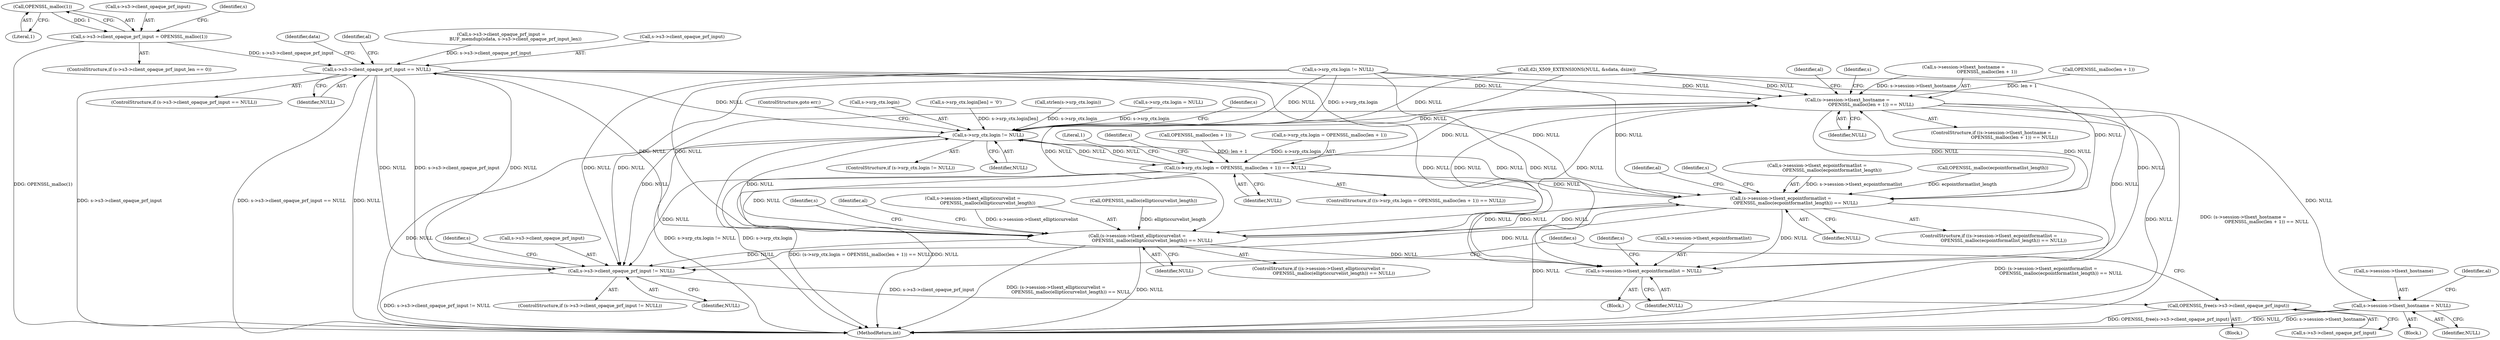 digraph "0_openssl_2c0d295e26306e15a92eb23a84a1802005c1c137@API" {
"1000865" [label="(Call,OPENSSL_malloc(1))"];
"1000859" [label="(Call,s->s3->client_opaque_prf_input = OPENSSL_malloc(1))"];
"1000882" [label="(Call,s->s3->client_opaque_prf_input == NULL)"];
"1000342" [label="(Call,(s->session->tlsext_hostname =\n                                 OPENSSL_malloc(len + 1)) == NULL)"];
"1000394" [label="(Call,s->session->tlsext_hostname = NULL)"];
"1000477" [label="(Call,s->srp_ctx.login != NULL)"];
"1000486" [label="(Call,(s->srp_ctx.login = OPENSSL_malloc(len + 1)) == NULL)"];
"1000573" [label="(Call,s->session->tlsext_ecpointformatlist = NULL)"];
"1000588" [label="(Call,(s->session->tlsext_ecpointformatlist =\n                     OPENSSL_malloc(ecpointformatlist_length)) == NULL)"];
"1000716" [label="(Call,(s->session->tlsext_ellipticcurvelist =\n                     OPENSSL_malloc(ellipticcurvelist_length)) == NULL)"];
"1000837" [label="(Call,s->s3->client_opaque_prf_input != NULL)"];
"1000845" [label="(Call,OPENSSL_free(s->s3->client_opaque_prf_input))"];
"1000483" [label="(Identifier,NULL)"];
"1000883" [label="(Call,s->s3->client_opaque_prf_input)"];
"1001223" [label="(Identifier,data)"];
"1000484" [label="(ControlStructure,goto err;)"];
"1000500" [label="(Literal,1)"];
"1000848" [label="(Identifier,s)"];
"1000882" [label="(Call,s->s3->client_opaque_prf_input == NULL)"];
"1000566" [label="(Block,)"];
"1000855" [label="(Identifier,s)"];
"1000844" [label="(Block,)"];
"1000583" [label="(Identifier,s)"];
"1000353" [label="(Identifier,NULL)"];
"1000588" [label="(Call,(s->session->tlsext_ecpointformatlist =\n                     OPENSSL_malloc(ecpointformatlist_length)) == NULL)"];
"1000860" [label="(Call,s->s3->client_opaque_prf_input)"];
"1000736" [label="(Identifier,s)"];
"1000504" [label="(Identifier,s)"];
"1000387" [label="(Block,)"];
"1000843" [label="(Identifier,NULL)"];
"1000173" [label="(Call,s->srp_ctx.login != NULL)"];
"1000400" [label="(Identifier,NULL)"];
"1000845" [label="(Call,OPENSSL_free(s->s3->client_opaque_prf_input))"];
"1000395" [label="(Call,s->session->tlsext_hostname)"];
"1000729" [label="(Identifier,al)"];
"1000865" [label="(Call,OPENSSL_malloc(1))"];
"1000497" [label="(Identifier,NULL)"];
"1000579" [label="(Identifier,NULL)"];
"1000881" [label="(ControlStructure,if (s->s3->client_opaque_prf_input == NULL))"];
"1000888" [label="(Identifier,NULL)"];
"1001268" [label="(MethodReturn,int)"];
"1000478" [label="(Call,s->srp_ctx.login)"];
"1000838" [label="(Call,s->s3->client_opaque_prf_input)"];
"1000837" [label="(Call,s->s3->client_opaque_prf_input != NULL)"];
"1000512" [label="(Call,s->srp_ctx.login[len] = '\0')"];
"1000349" [label="(Call,OPENSSL_malloc(len + 1))"];
"1000493" [label="(Call,OPENSSL_malloc(len + 1))"];
"1000357" [label="(Identifier,al)"];
"1000715" [label="(ControlStructure,if ((s->session->tlsext_ellipticcurvelist =\n                     OPENSSL_malloc(ellipticcurvelist_length)) == NULL))"];
"1000597" [label="(Identifier,NULL)"];
"1000601" [label="(Identifier,al)"];
"1000608" [label="(Identifier,s)"];
"1000394" [label="(Call,s->session->tlsext_hostname = NULL)"];
"1000485" [label="(ControlStructure,if ((s->srp_ctx.login = OPENSSL_malloc(len + 1)) == NULL))"];
"1000846" [label="(Call,s->s3->client_opaque_prf_input)"];
"1000573" [label="(Call,s->session->tlsext_ecpointformatlist = NULL)"];
"1000342" [label="(Call,(s->session->tlsext_hostname =\n                                 OPENSSL_malloc(len + 1)) == NULL)"];
"1000486" [label="(Call,(s->srp_ctx.login = OPENSSL_malloc(len + 1)) == NULL)"];
"1000523" [label="(Call,strlen(s->srp_ctx.login))"];
"1000364" [label="(Identifier,s)"];
"1000716" [label="(Call,(s->session->tlsext_ellipticcurvelist =\n                     OPENSSL_malloc(ellipticcurvelist_length)) == NULL)"];
"1000187" [label="(Call,s->srp_ctx.login = NULL)"];
"1000574" [label="(Call,s->session->tlsext_ecpointformatlist)"];
"1000589" [label="(Call,s->session->tlsext_ecpointformatlist =\n                     OPENSSL_malloc(ecpointformatlist_length))"];
"1000717" [label="(Call,s->session->tlsext_ellipticcurvelist =\n                     OPENSSL_malloc(ellipticcurvelist_length))"];
"1000341" [label="(ControlStructure,if ((s->session->tlsext_hostname =\n                                 OPENSSL_malloc(len + 1)) == NULL))"];
"1000725" [label="(Identifier,NULL)"];
"1000859" [label="(Call,s->s3->client_opaque_prf_input = OPENSSL_malloc(1))"];
"1000892" [label="(Identifier,al)"];
"1000851" [label="(ControlStructure,if (s->s3->client_opaque_prf_input_len == 0))"];
"1000403" [label="(Identifier,al)"];
"1000487" [label="(Call,s->srp_ctx.login = OPENSSL_malloc(len + 1))"];
"1000587" [label="(ControlStructure,if ((s->session->tlsext_ecpointformatlist =\n                     OPENSSL_malloc(ecpointformatlist_length)) == NULL))"];
"1000343" [label="(Call,s->session->tlsext_hostname =\n                                 OPENSSL_malloc(len + 1))"];
"1000866" [label="(Literal,1)"];
"1000476" [label="(ControlStructure,if (s->srp_ctx.login != NULL))"];
"1000490" [label="(Identifier,s)"];
"1000477" [label="(Call,s->srp_ctx.login != NULL)"];
"1000836" [label="(ControlStructure,if (s->s3->client_opaque_prf_input != NULL))"];
"1000723" [label="(Call,OPENSSL_malloc(ellipticcurvelist_length))"];
"1000885" [label="(Identifier,s)"];
"1001118" [label="(Call,d2i_X509_EXTENSIONS(NULL, &sdata, dsize))"];
"1000595" [label="(Call,OPENSSL_malloc(ecpointformatlist_length))"];
"1000868" [label="(Call,s->s3->client_opaque_prf_input =\n                    BUF_memdup(sdata, s->s3->client_opaque_prf_input_len))"];
"1000865" -> "1000859"  [label="AST: "];
"1000865" -> "1000866"  [label="CFG: "];
"1000866" -> "1000865"  [label="AST: "];
"1000859" -> "1000865"  [label="CFG: "];
"1000865" -> "1000859"  [label="DDG: 1"];
"1000859" -> "1000851"  [label="AST: "];
"1000860" -> "1000859"  [label="AST: "];
"1000885" -> "1000859"  [label="CFG: "];
"1000859" -> "1001268"  [label="DDG: OPENSSL_malloc(1)"];
"1000859" -> "1000882"  [label="DDG: s->s3->client_opaque_prf_input"];
"1000882" -> "1000881"  [label="AST: "];
"1000882" -> "1000888"  [label="CFG: "];
"1000883" -> "1000882"  [label="AST: "];
"1000888" -> "1000882"  [label="AST: "];
"1000892" -> "1000882"  [label="CFG: "];
"1001223" -> "1000882"  [label="CFG: "];
"1000882" -> "1001268"  [label="DDG: s->s3->client_opaque_prf_input"];
"1000882" -> "1001268"  [label="DDG: s->s3->client_opaque_prf_input == NULL"];
"1000882" -> "1001268"  [label="DDG: NULL"];
"1000882" -> "1000342"  [label="DDG: NULL"];
"1000882" -> "1000477"  [label="DDG: NULL"];
"1000882" -> "1000573"  [label="DDG: NULL"];
"1000882" -> "1000588"  [label="DDG: NULL"];
"1000882" -> "1000716"  [label="DDG: NULL"];
"1000882" -> "1000837"  [label="DDG: s->s3->client_opaque_prf_input"];
"1000882" -> "1000837"  [label="DDG: NULL"];
"1000868" -> "1000882"  [label="DDG: s->s3->client_opaque_prf_input"];
"1000837" -> "1000882"  [label="DDG: NULL"];
"1000342" -> "1000341"  [label="AST: "];
"1000342" -> "1000353"  [label="CFG: "];
"1000343" -> "1000342"  [label="AST: "];
"1000353" -> "1000342"  [label="AST: "];
"1000357" -> "1000342"  [label="CFG: "];
"1000364" -> "1000342"  [label="CFG: "];
"1000342" -> "1001268"  [label="DDG: NULL"];
"1000342" -> "1001268"  [label="DDG: (s->session->tlsext_hostname =\n                                 OPENSSL_malloc(len + 1)) == NULL"];
"1000343" -> "1000342"  [label="DDG: s->session->tlsext_hostname"];
"1000349" -> "1000342"  [label="DDG: len + 1"];
"1000588" -> "1000342"  [label="DDG: NULL"];
"1000486" -> "1000342"  [label="DDG: NULL"];
"1000716" -> "1000342"  [label="DDG: NULL"];
"1001118" -> "1000342"  [label="DDG: NULL"];
"1000173" -> "1000342"  [label="DDG: NULL"];
"1000342" -> "1000394"  [label="DDG: NULL"];
"1000342" -> "1000477"  [label="DDG: NULL"];
"1000342" -> "1000573"  [label="DDG: NULL"];
"1000342" -> "1000588"  [label="DDG: NULL"];
"1000342" -> "1000716"  [label="DDG: NULL"];
"1000342" -> "1000837"  [label="DDG: NULL"];
"1000394" -> "1000387"  [label="AST: "];
"1000394" -> "1000400"  [label="CFG: "];
"1000395" -> "1000394"  [label="AST: "];
"1000400" -> "1000394"  [label="AST: "];
"1000403" -> "1000394"  [label="CFG: "];
"1000394" -> "1001268"  [label="DDG: NULL"];
"1000394" -> "1001268"  [label="DDG: s->session->tlsext_hostname"];
"1000477" -> "1000476"  [label="AST: "];
"1000477" -> "1000483"  [label="CFG: "];
"1000478" -> "1000477"  [label="AST: "];
"1000483" -> "1000477"  [label="AST: "];
"1000484" -> "1000477"  [label="CFG: "];
"1000490" -> "1000477"  [label="CFG: "];
"1000477" -> "1001268"  [label="DDG: NULL"];
"1000477" -> "1001268"  [label="DDG: s->srp_ctx.login != NULL"];
"1000477" -> "1001268"  [label="DDG: s->srp_ctx.login"];
"1000187" -> "1000477"  [label="DDG: s->srp_ctx.login"];
"1000523" -> "1000477"  [label="DDG: s->srp_ctx.login"];
"1000512" -> "1000477"  [label="DDG: s->srp_ctx.login[len]"];
"1000173" -> "1000477"  [label="DDG: s->srp_ctx.login"];
"1000173" -> "1000477"  [label="DDG: NULL"];
"1000588" -> "1000477"  [label="DDG: NULL"];
"1000486" -> "1000477"  [label="DDG: NULL"];
"1000716" -> "1000477"  [label="DDG: NULL"];
"1001118" -> "1000477"  [label="DDG: NULL"];
"1000477" -> "1000486"  [label="DDG: NULL"];
"1000486" -> "1000485"  [label="AST: "];
"1000486" -> "1000497"  [label="CFG: "];
"1000487" -> "1000486"  [label="AST: "];
"1000497" -> "1000486"  [label="AST: "];
"1000500" -> "1000486"  [label="CFG: "];
"1000504" -> "1000486"  [label="CFG: "];
"1000486" -> "1001268"  [label="DDG: (s->srp_ctx.login = OPENSSL_malloc(len + 1)) == NULL"];
"1000486" -> "1001268"  [label="DDG: NULL"];
"1000487" -> "1000486"  [label="DDG: s->srp_ctx.login"];
"1000493" -> "1000486"  [label="DDG: len + 1"];
"1000486" -> "1000573"  [label="DDG: NULL"];
"1000486" -> "1000588"  [label="DDG: NULL"];
"1000486" -> "1000716"  [label="DDG: NULL"];
"1000486" -> "1000837"  [label="DDG: NULL"];
"1000573" -> "1000566"  [label="AST: "];
"1000573" -> "1000579"  [label="CFG: "];
"1000574" -> "1000573"  [label="AST: "];
"1000579" -> "1000573"  [label="AST: "];
"1000583" -> "1000573"  [label="CFG: "];
"1000588" -> "1000573"  [label="DDG: NULL"];
"1000716" -> "1000573"  [label="DDG: NULL"];
"1001118" -> "1000573"  [label="DDG: NULL"];
"1000173" -> "1000573"  [label="DDG: NULL"];
"1000588" -> "1000587"  [label="AST: "];
"1000588" -> "1000597"  [label="CFG: "];
"1000589" -> "1000588"  [label="AST: "];
"1000597" -> "1000588"  [label="AST: "];
"1000601" -> "1000588"  [label="CFG: "];
"1000608" -> "1000588"  [label="CFG: "];
"1000588" -> "1001268"  [label="DDG: NULL"];
"1000588" -> "1001268"  [label="DDG: (s->session->tlsext_ecpointformatlist =\n                     OPENSSL_malloc(ecpointformatlist_length)) == NULL"];
"1000589" -> "1000588"  [label="DDG: s->session->tlsext_ecpointformatlist"];
"1000595" -> "1000588"  [label="DDG: ecpointformatlist_length"];
"1000716" -> "1000588"  [label="DDG: NULL"];
"1001118" -> "1000588"  [label="DDG: NULL"];
"1000173" -> "1000588"  [label="DDG: NULL"];
"1000588" -> "1000716"  [label="DDG: NULL"];
"1000588" -> "1000837"  [label="DDG: NULL"];
"1000716" -> "1000715"  [label="AST: "];
"1000716" -> "1000725"  [label="CFG: "];
"1000717" -> "1000716"  [label="AST: "];
"1000725" -> "1000716"  [label="AST: "];
"1000729" -> "1000716"  [label="CFG: "];
"1000736" -> "1000716"  [label="CFG: "];
"1000716" -> "1001268"  [label="DDG: (s->session->tlsext_ellipticcurvelist =\n                     OPENSSL_malloc(ellipticcurvelist_length)) == NULL"];
"1000716" -> "1001268"  [label="DDG: NULL"];
"1000717" -> "1000716"  [label="DDG: s->session->tlsext_ellipticcurvelist"];
"1000723" -> "1000716"  [label="DDG: ellipticcurvelist_length"];
"1001118" -> "1000716"  [label="DDG: NULL"];
"1000173" -> "1000716"  [label="DDG: NULL"];
"1000716" -> "1000837"  [label="DDG: NULL"];
"1000837" -> "1000836"  [label="AST: "];
"1000837" -> "1000843"  [label="CFG: "];
"1000838" -> "1000837"  [label="AST: "];
"1000843" -> "1000837"  [label="AST: "];
"1000848" -> "1000837"  [label="CFG: "];
"1000855" -> "1000837"  [label="CFG: "];
"1000837" -> "1001268"  [label="DDG: s->s3->client_opaque_prf_input != NULL"];
"1001118" -> "1000837"  [label="DDG: NULL"];
"1000173" -> "1000837"  [label="DDG: NULL"];
"1000837" -> "1000845"  [label="DDG: s->s3->client_opaque_prf_input"];
"1000845" -> "1000844"  [label="AST: "];
"1000845" -> "1000846"  [label="CFG: "];
"1000846" -> "1000845"  [label="AST: "];
"1000855" -> "1000845"  [label="CFG: "];
"1000845" -> "1001268"  [label="DDG: OPENSSL_free(s->s3->client_opaque_prf_input)"];
}
